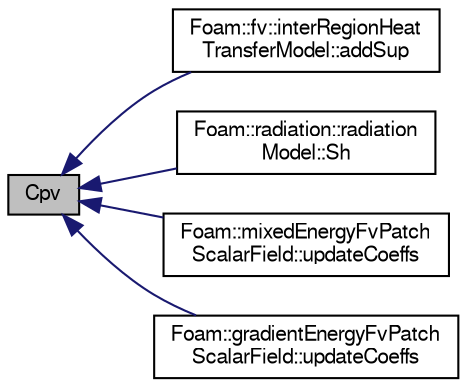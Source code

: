 digraph "Cpv"
{
  bgcolor="transparent";
  edge [fontname="FreeSans",fontsize="10",labelfontname="FreeSans",labelfontsize="10"];
  node [fontname="FreeSans",fontsize="10",shape=record];
  rankdir="LR";
  Node1 [label="Cpv",height=0.2,width=0.4,color="black", fillcolor="grey75", style="filled" fontcolor="black"];
  Node1 -> Node2 [dir="back",color="midnightblue",fontsize="10",style="solid",fontname="FreeSans"];
  Node2 [label="Foam::fv::interRegionHeat\lTransferModel::addSup",height=0.2,width=0.4,color="black",URL="$a01127.html#a9c3a3fc9e70c143a42b667f4c9485ec3",tooltip="Source term to energy equation. "];
  Node1 -> Node3 [dir="back",color="midnightblue",fontsize="10",style="solid",fontname="FreeSans"];
  Node3 [label="Foam::radiation::radiation\lModel::Sh",height=0.2,width=0.4,color="black",URL="$a02001.html#ac3aa7f4713767ba043eba518149a8f2b",tooltip="Energy source term. "];
  Node1 -> Node4 [dir="back",color="midnightblue",fontsize="10",style="solid",fontname="FreeSans"];
  Node4 [label="Foam::mixedEnergyFvPatch\lScalarField::updateCoeffs",height=0.2,width=0.4,color="black",URL="$a01469.html#a7e24eafac629d3733181cd942d4c902f",tooltip="Update the coefficients associated with the patch field. "];
  Node1 -> Node5 [dir="back",color="midnightblue",fontsize="10",style="solid",fontname="FreeSans"];
  Node5 [label="Foam::gradientEnergyFvPatch\lScalarField::updateCoeffs",height=0.2,width=0.4,color="black",URL="$a00914.html#a7e24eafac629d3733181cd942d4c902f",tooltip="Update the coefficients associated with the patch field. "];
}
